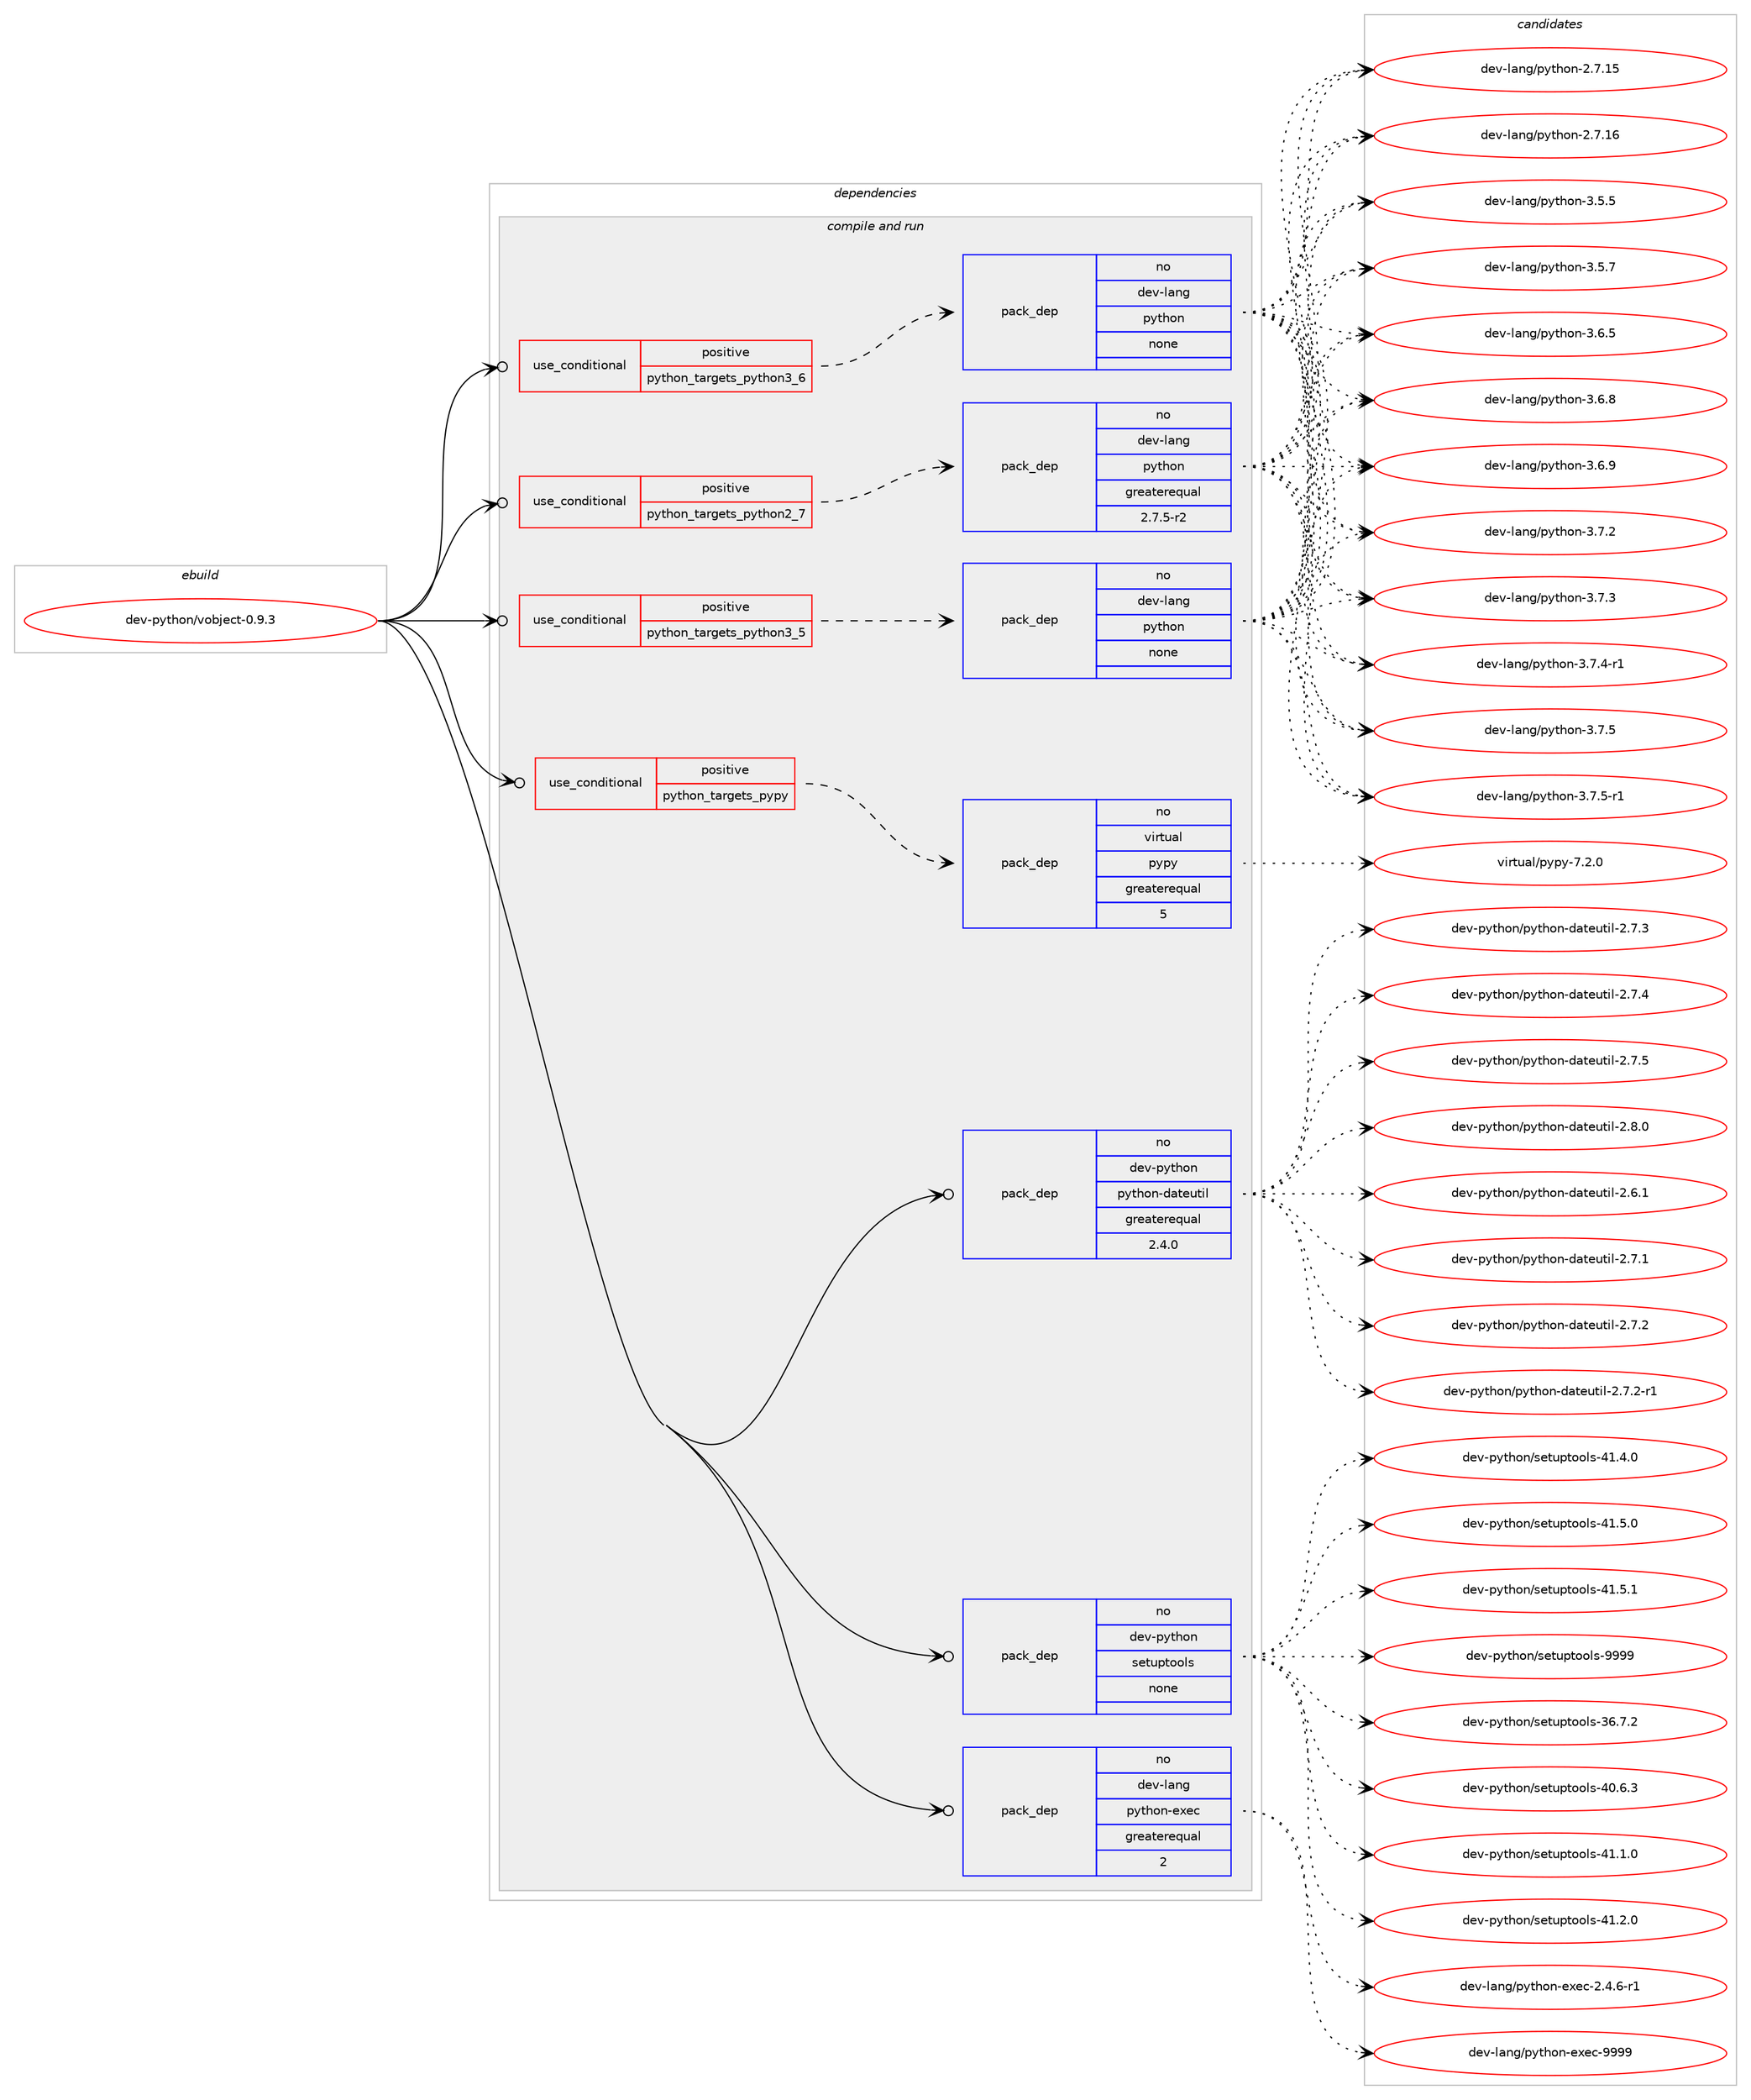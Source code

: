digraph prolog {

# *************
# Graph options
# *************

newrank=true;
concentrate=true;
compound=true;
graph [rankdir=LR,fontname=Helvetica,fontsize=10,ranksep=1.5];#, ranksep=2.5, nodesep=0.2];
edge  [arrowhead=vee];
node  [fontname=Helvetica,fontsize=10];

# **********
# The ebuild
# **********

subgraph cluster_leftcol {
color=gray;
rank=same;
label=<<i>ebuild</i>>;
id [label="dev-python/vobject-0.9.3", color=red, width=4, href="../dev-python/vobject-0.9.3.svg"];
}

# ****************
# The dependencies
# ****************

subgraph cluster_midcol {
color=gray;
label=<<i>dependencies</i>>;
subgraph cluster_compile {
fillcolor="#eeeeee";
style=filled;
label=<<i>compile</i>>;
}
subgraph cluster_compileandrun {
fillcolor="#eeeeee";
style=filled;
label=<<i>compile and run</i>>;
subgraph cond151182 {
dependency643111 [label=<<TABLE BORDER="0" CELLBORDER="1" CELLSPACING="0" CELLPADDING="4"><TR><TD ROWSPAN="3" CELLPADDING="10">use_conditional</TD></TR><TR><TD>positive</TD></TR><TR><TD>python_targets_pypy</TD></TR></TABLE>>, shape=none, color=red];
subgraph pack480040 {
dependency643112 [label=<<TABLE BORDER="0" CELLBORDER="1" CELLSPACING="0" CELLPADDING="4" WIDTH="220"><TR><TD ROWSPAN="6" CELLPADDING="30">pack_dep</TD></TR><TR><TD WIDTH="110">no</TD></TR><TR><TD>virtual</TD></TR><TR><TD>pypy</TD></TR><TR><TD>greaterequal</TD></TR><TR><TD>5</TD></TR></TABLE>>, shape=none, color=blue];
}
dependency643111:e -> dependency643112:w [weight=20,style="dashed",arrowhead="vee"];
}
id:e -> dependency643111:w [weight=20,style="solid",arrowhead="odotvee"];
subgraph cond151183 {
dependency643113 [label=<<TABLE BORDER="0" CELLBORDER="1" CELLSPACING="0" CELLPADDING="4"><TR><TD ROWSPAN="3" CELLPADDING="10">use_conditional</TD></TR><TR><TD>positive</TD></TR><TR><TD>python_targets_python2_7</TD></TR></TABLE>>, shape=none, color=red];
subgraph pack480041 {
dependency643114 [label=<<TABLE BORDER="0" CELLBORDER="1" CELLSPACING="0" CELLPADDING="4" WIDTH="220"><TR><TD ROWSPAN="6" CELLPADDING="30">pack_dep</TD></TR><TR><TD WIDTH="110">no</TD></TR><TR><TD>dev-lang</TD></TR><TR><TD>python</TD></TR><TR><TD>greaterequal</TD></TR><TR><TD>2.7.5-r2</TD></TR></TABLE>>, shape=none, color=blue];
}
dependency643113:e -> dependency643114:w [weight=20,style="dashed",arrowhead="vee"];
}
id:e -> dependency643113:w [weight=20,style="solid",arrowhead="odotvee"];
subgraph cond151184 {
dependency643115 [label=<<TABLE BORDER="0" CELLBORDER="1" CELLSPACING="0" CELLPADDING="4"><TR><TD ROWSPAN="3" CELLPADDING="10">use_conditional</TD></TR><TR><TD>positive</TD></TR><TR><TD>python_targets_python3_5</TD></TR></TABLE>>, shape=none, color=red];
subgraph pack480042 {
dependency643116 [label=<<TABLE BORDER="0" CELLBORDER="1" CELLSPACING="0" CELLPADDING="4" WIDTH="220"><TR><TD ROWSPAN="6" CELLPADDING="30">pack_dep</TD></TR><TR><TD WIDTH="110">no</TD></TR><TR><TD>dev-lang</TD></TR><TR><TD>python</TD></TR><TR><TD>none</TD></TR><TR><TD></TD></TR></TABLE>>, shape=none, color=blue];
}
dependency643115:e -> dependency643116:w [weight=20,style="dashed",arrowhead="vee"];
}
id:e -> dependency643115:w [weight=20,style="solid",arrowhead="odotvee"];
subgraph cond151185 {
dependency643117 [label=<<TABLE BORDER="0" CELLBORDER="1" CELLSPACING="0" CELLPADDING="4"><TR><TD ROWSPAN="3" CELLPADDING="10">use_conditional</TD></TR><TR><TD>positive</TD></TR><TR><TD>python_targets_python3_6</TD></TR></TABLE>>, shape=none, color=red];
subgraph pack480043 {
dependency643118 [label=<<TABLE BORDER="0" CELLBORDER="1" CELLSPACING="0" CELLPADDING="4" WIDTH="220"><TR><TD ROWSPAN="6" CELLPADDING="30">pack_dep</TD></TR><TR><TD WIDTH="110">no</TD></TR><TR><TD>dev-lang</TD></TR><TR><TD>python</TD></TR><TR><TD>none</TD></TR><TR><TD></TD></TR></TABLE>>, shape=none, color=blue];
}
dependency643117:e -> dependency643118:w [weight=20,style="dashed",arrowhead="vee"];
}
id:e -> dependency643117:w [weight=20,style="solid",arrowhead="odotvee"];
subgraph pack480044 {
dependency643119 [label=<<TABLE BORDER="0" CELLBORDER="1" CELLSPACING="0" CELLPADDING="4" WIDTH="220"><TR><TD ROWSPAN="6" CELLPADDING="30">pack_dep</TD></TR><TR><TD WIDTH="110">no</TD></TR><TR><TD>dev-lang</TD></TR><TR><TD>python-exec</TD></TR><TR><TD>greaterequal</TD></TR><TR><TD>2</TD></TR></TABLE>>, shape=none, color=blue];
}
id:e -> dependency643119:w [weight=20,style="solid",arrowhead="odotvee"];
subgraph pack480045 {
dependency643120 [label=<<TABLE BORDER="0" CELLBORDER="1" CELLSPACING="0" CELLPADDING="4" WIDTH="220"><TR><TD ROWSPAN="6" CELLPADDING="30">pack_dep</TD></TR><TR><TD WIDTH="110">no</TD></TR><TR><TD>dev-python</TD></TR><TR><TD>python-dateutil</TD></TR><TR><TD>greaterequal</TD></TR><TR><TD>2.4.0</TD></TR></TABLE>>, shape=none, color=blue];
}
id:e -> dependency643120:w [weight=20,style="solid",arrowhead="odotvee"];
subgraph pack480046 {
dependency643121 [label=<<TABLE BORDER="0" CELLBORDER="1" CELLSPACING="0" CELLPADDING="4" WIDTH="220"><TR><TD ROWSPAN="6" CELLPADDING="30">pack_dep</TD></TR><TR><TD WIDTH="110">no</TD></TR><TR><TD>dev-python</TD></TR><TR><TD>setuptools</TD></TR><TR><TD>none</TD></TR><TR><TD></TD></TR></TABLE>>, shape=none, color=blue];
}
id:e -> dependency643121:w [weight=20,style="solid",arrowhead="odotvee"];
}
subgraph cluster_run {
fillcolor="#eeeeee";
style=filled;
label=<<i>run</i>>;
}
}

# **************
# The candidates
# **************

subgraph cluster_choices {
rank=same;
color=gray;
label=<<i>candidates</i>>;

subgraph choice480040 {
color=black;
nodesep=1;
choice1181051141161179710847112121112121455546504648 [label="virtual/pypy-7.2.0", color=red, width=4,href="../virtual/pypy-7.2.0.svg"];
dependency643112:e -> choice1181051141161179710847112121112121455546504648:w [style=dotted,weight="100"];
}
subgraph choice480041 {
color=black;
nodesep=1;
choice10010111845108971101034711212111610411111045504655464953 [label="dev-lang/python-2.7.15", color=red, width=4,href="../dev-lang/python-2.7.15.svg"];
choice10010111845108971101034711212111610411111045504655464954 [label="dev-lang/python-2.7.16", color=red, width=4,href="../dev-lang/python-2.7.16.svg"];
choice100101118451089711010347112121116104111110455146534653 [label="dev-lang/python-3.5.5", color=red, width=4,href="../dev-lang/python-3.5.5.svg"];
choice100101118451089711010347112121116104111110455146534655 [label="dev-lang/python-3.5.7", color=red, width=4,href="../dev-lang/python-3.5.7.svg"];
choice100101118451089711010347112121116104111110455146544653 [label="dev-lang/python-3.6.5", color=red, width=4,href="../dev-lang/python-3.6.5.svg"];
choice100101118451089711010347112121116104111110455146544656 [label="dev-lang/python-3.6.8", color=red, width=4,href="../dev-lang/python-3.6.8.svg"];
choice100101118451089711010347112121116104111110455146544657 [label="dev-lang/python-3.6.9", color=red, width=4,href="../dev-lang/python-3.6.9.svg"];
choice100101118451089711010347112121116104111110455146554650 [label="dev-lang/python-3.7.2", color=red, width=4,href="../dev-lang/python-3.7.2.svg"];
choice100101118451089711010347112121116104111110455146554651 [label="dev-lang/python-3.7.3", color=red, width=4,href="../dev-lang/python-3.7.3.svg"];
choice1001011184510897110103471121211161041111104551465546524511449 [label="dev-lang/python-3.7.4-r1", color=red, width=4,href="../dev-lang/python-3.7.4-r1.svg"];
choice100101118451089711010347112121116104111110455146554653 [label="dev-lang/python-3.7.5", color=red, width=4,href="../dev-lang/python-3.7.5.svg"];
choice1001011184510897110103471121211161041111104551465546534511449 [label="dev-lang/python-3.7.5-r1", color=red, width=4,href="../dev-lang/python-3.7.5-r1.svg"];
dependency643114:e -> choice10010111845108971101034711212111610411111045504655464953:w [style=dotted,weight="100"];
dependency643114:e -> choice10010111845108971101034711212111610411111045504655464954:w [style=dotted,weight="100"];
dependency643114:e -> choice100101118451089711010347112121116104111110455146534653:w [style=dotted,weight="100"];
dependency643114:e -> choice100101118451089711010347112121116104111110455146534655:w [style=dotted,weight="100"];
dependency643114:e -> choice100101118451089711010347112121116104111110455146544653:w [style=dotted,weight="100"];
dependency643114:e -> choice100101118451089711010347112121116104111110455146544656:w [style=dotted,weight="100"];
dependency643114:e -> choice100101118451089711010347112121116104111110455146544657:w [style=dotted,weight="100"];
dependency643114:e -> choice100101118451089711010347112121116104111110455146554650:w [style=dotted,weight="100"];
dependency643114:e -> choice100101118451089711010347112121116104111110455146554651:w [style=dotted,weight="100"];
dependency643114:e -> choice1001011184510897110103471121211161041111104551465546524511449:w [style=dotted,weight="100"];
dependency643114:e -> choice100101118451089711010347112121116104111110455146554653:w [style=dotted,weight="100"];
dependency643114:e -> choice1001011184510897110103471121211161041111104551465546534511449:w [style=dotted,weight="100"];
}
subgraph choice480042 {
color=black;
nodesep=1;
choice10010111845108971101034711212111610411111045504655464953 [label="dev-lang/python-2.7.15", color=red, width=4,href="../dev-lang/python-2.7.15.svg"];
choice10010111845108971101034711212111610411111045504655464954 [label="dev-lang/python-2.7.16", color=red, width=4,href="../dev-lang/python-2.7.16.svg"];
choice100101118451089711010347112121116104111110455146534653 [label="dev-lang/python-3.5.5", color=red, width=4,href="../dev-lang/python-3.5.5.svg"];
choice100101118451089711010347112121116104111110455146534655 [label="dev-lang/python-3.5.7", color=red, width=4,href="../dev-lang/python-3.5.7.svg"];
choice100101118451089711010347112121116104111110455146544653 [label="dev-lang/python-3.6.5", color=red, width=4,href="../dev-lang/python-3.6.5.svg"];
choice100101118451089711010347112121116104111110455146544656 [label="dev-lang/python-3.6.8", color=red, width=4,href="../dev-lang/python-3.6.8.svg"];
choice100101118451089711010347112121116104111110455146544657 [label="dev-lang/python-3.6.9", color=red, width=4,href="../dev-lang/python-3.6.9.svg"];
choice100101118451089711010347112121116104111110455146554650 [label="dev-lang/python-3.7.2", color=red, width=4,href="../dev-lang/python-3.7.2.svg"];
choice100101118451089711010347112121116104111110455146554651 [label="dev-lang/python-3.7.3", color=red, width=4,href="../dev-lang/python-3.7.3.svg"];
choice1001011184510897110103471121211161041111104551465546524511449 [label="dev-lang/python-3.7.4-r1", color=red, width=4,href="../dev-lang/python-3.7.4-r1.svg"];
choice100101118451089711010347112121116104111110455146554653 [label="dev-lang/python-3.7.5", color=red, width=4,href="../dev-lang/python-3.7.5.svg"];
choice1001011184510897110103471121211161041111104551465546534511449 [label="dev-lang/python-3.7.5-r1", color=red, width=4,href="../dev-lang/python-3.7.5-r1.svg"];
dependency643116:e -> choice10010111845108971101034711212111610411111045504655464953:w [style=dotted,weight="100"];
dependency643116:e -> choice10010111845108971101034711212111610411111045504655464954:w [style=dotted,weight="100"];
dependency643116:e -> choice100101118451089711010347112121116104111110455146534653:w [style=dotted,weight="100"];
dependency643116:e -> choice100101118451089711010347112121116104111110455146534655:w [style=dotted,weight="100"];
dependency643116:e -> choice100101118451089711010347112121116104111110455146544653:w [style=dotted,weight="100"];
dependency643116:e -> choice100101118451089711010347112121116104111110455146544656:w [style=dotted,weight="100"];
dependency643116:e -> choice100101118451089711010347112121116104111110455146544657:w [style=dotted,weight="100"];
dependency643116:e -> choice100101118451089711010347112121116104111110455146554650:w [style=dotted,weight="100"];
dependency643116:e -> choice100101118451089711010347112121116104111110455146554651:w [style=dotted,weight="100"];
dependency643116:e -> choice1001011184510897110103471121211161041111104551465546524511449:w [style=dotted,weight="100"];
dependency643116:e -> choice100101118451089711010347112121116104111110455146554653:w [style=dotted,weight="100"];
dependency643116:e -> choice1001011184510897110103471121211161041111104551465546534511449:w [style=dotted,weight="100"];
}
subgraph choice480043 {
color=black;
nodesep=1;
choice10010111845108971101034711212111610411111045504655464953 [label="dev-lang/python-2.7.15", color=red, width=4,href="../dev-lang/python-2.7.15.svg"];
choice10010111845108971101034711212111610411111045504655464954 [label="dev-lang/python-2.7.16", color=red, width=4,href="../dev-lang/python-2.7.16.svg"];
choice100101118451089711010347112121116104111110455146534653 [label="dev-lang/python-3.5.5", color=red, width=4,href="../dev-lang/python-3.5.5.svg"];
choice100101118451089711010347112121116104111110455146534655 [label="dev-lang/python-3.5.7", color=red, width=4,href="../dev-lang/python-3.5.7.svg"];
choice100101118451089711010347112121116104111110455146544653 [label="dev-lang/python-3.6.5", color=red, width=4,href="../dev-lang/python-3.6.5.svg"];
choice100101118451089711010347112121116104111110455146544656 [label="dev-lang/python-3.6.8", color=red, width=4,href="../dev-lang/python-3.6.8.svg"];
choice100101118451089711010347112121116104111110455146544657 [label="dev-lang/python-3.6.9", color=red, width=4,href="../dev-lang/python-3.6.9.svg"];
choice100101118451089711010347112121116104111110455146554650 [label="dev-lang/python-3.7.2", color=red, width=4,href="../dev-lang/python-3.7.2.svg"];
choice100101118451089711010347112121116104111110455146554651 [label="dev-lang/python-3.7.3", color=red, width=4,href="../dev-lang/python-3.7.3.svg"];
choice1001011184510897110103471121211161041111104551465546524511449 [label="dev-lang/python-3.7.4-r1", color=red, width=4,href="../dev-lang/python-3.7.4-r1.svg"];
choice100101118451089711010347112121116104111110455146554653 [label="dev-lang/python-3.7.5", color=red, width=4,href="../dev-lang/python-3.7.5.svg"];
choice1001011184510897110103471121211161041111104551465546534511449 [label="dev-lang/python-3.7.5-r1", color=red, width=4,href="../dev-lang/python-3.7.5-r1.svg"];
dependency643118:e -> choice10010111845108971101034711212111610411111045504655464953:w [style=dotted,weight="100"];
dependency643118:e -> choice10010111845108971101034711212111610411111045504655464954:w [style=dotted,weight="100"];
dependency643118:e -> choice100101118451089711010347112121116104111110455146534653:w [style=dotted,weight="100"];
dependency643118:e -> choice100101118451089711010347112121116104111110455146534655:w [style=dotted,weight="100"];
dependency643118:e -> choice100101118451089711010347112121116104111110455146544653:w [style=dotted,weight="100"];
dependency643118:e -> choice100101118451089711010347112121116104111110455146544656:w [style=dotted,weight="100"];
dependency643118:e -> choice100101118451089711010347112121116104111110455146544657:w [style=dotted,weight="100"];
dependency643118:e -> choice100101118451089711010347112121116104111110455146554650:w [style=dotted,weight="100"];
dependency643118:e -> choice100101118451089711010347112121116104111110455146554651:w [style=dotted,weight="100"];
dependency643118:e -> choice1001011184510897110103471121211161041111104551465546524511449:w [style=dotted,weight="100"];
dependency643118:e -> choice100101118451089711010347112121116104111110455146554653:w [style=dotted,weight="100"];
dependency643118:e -> choice1001011184510897110103471121211161041111104551465546534511449:w [style=dotted,weight="100"];
}
subgraph choice480044 {
color=black;
nodesep=1;
choice10010111845108971101034711212111610411111045101120101994550465246544511449 [label="dev-lang/python-exec-2.4.6-r1", color=red, width=4,href="../dev-lang/python-exec-2.4.6-r1.svg"];
choice10010111845108971101034711212111610411111045101120101994557575757 [label="dev-lang/python-exec-9999", color=red, width=4,href="../dev-lang/python-exec-9999.svg"];
dependency643119:e -> choice10010111845108971101034711212111610411111045101120101994550465246544511449:w [style=dotted,weight="100"];
dependency643119:e -> choice10010111845108971101034711212111610411111045101120101994557575757:w [style=dotted,weight="100"];
}
subgraph choice480045 {
color=black;
nodesep=1;
choice10010111845112121116104111110471121211161041111104510097116101117116105108455046544649 [label="dev-python/python-dateutil-2.6.1", color=red, width=4,href="../dev-python/python-dateutil-2.6.1.svg"];
choice10010111845112121116104111110471121211161041111104510097116101117116105108455046554649 [label="dev-python/python-dateutil-2.7.1", color=red, width=4,href="../dev-python/python-dateutil-2.7.1.svg"];
choice10010111845112121116104111110471121211161041111104510097116101117116105108455046554650 [label="dev-python/python-dateutil-2.7.2", color=red, width=4,href="../dev-python/python-dateutil-2.7.2.svg"];
choice100101118451121211161041111104711212111610411111045100971161011171161051084550465546504511449 [label="dev-python/python-dateutil-2.7.2-r1", color=red, width=4,href="../dev-python/python-dateutil-2.7.2-r1.svg"];
choice10010111845112121116104111110471121211161041111104510097116101117116105108455046554651 [label="dev-python/python-dateutil-2.7.3", color=red, width=4,href="../dev-python/python-dateutil-2.7.3.svg"];
choice10010111845112121116104111110471121211161041111104510097116101117116105108455046554652 [label="dev-python/python-dateutil-2.7.4", color=red, width=4,href="../dev-python/python-dateutil-2.7.4.svg"];
choice10010111845112121116104111110471121211161041111104510097116101117116105108455046554653 [label="dev-python/python-dateutil-2.7.5", color=red, width=4,href="../dev-python/python-dateutil-2.7.5.svg"];
choice10010111845112121116104111110471121211161041111104510097116101117116105108455046564648 [label="dev-python/python-dateutil-2.8.0", color=red, width=4,href="../dev-python/python-dateutil-2.8.0.svg"];
dependency643120:e -> choice10010111845112121116104111110471121211161041111104510097116101117116105108455046544649:w [style=dotted,weight="100"];
dependency643120:e -> choice10010111845112121116104111110471121211161041111104510097116101117116105108455046554649:w [style=dotted,weight="100"];
dependency643120:e -> choice10010111845112121116104111110471121211161041111104510097116101117116105108455046554650:w [style=dotted,weight="100"];
dependency643120:e -> choice100101118451121211161041111104711212111610411111045100971161011171161051084550465546504511449:w [style=dotted,weight="100"];
dependency643120:e -> choice10010111845112121116104111110471121211161041111104510097116101117116105108455046554651:w [style=dotted,weight="100"];
dependency643120:e -> choice10010111845112121116104111110471121211161041111104510097116101117116105108455046554652:w [style=dotted,weight="100"];
dependency643120:e -> choice10010111845112121116104111110471121211161041111104510097116101117116105108455046554653:w [style=dotted,weight="100"];
dependency643120:e -> choice10010111845112121116104111110471121211161041111104510097116101117116105108455046564648:w [style=dotted,weight="100"];
}
subgraph choice480046 {
color=black;
nodesep=1;
choice100101118451121211161041111104711510111611711211611111110811545515446554650 [label="dev-python/setuptools-36.7.2", color=red, width=4,href="../dev-python/setuptools-36.7.2.svg"];
choice100101118451121211161041111104711510111611711211611111110811545524846544651 [label="dev-python/setuptools-40.6.3", color=red, width=4,href="../dev-python/setuptools-40.6.3.svg"];
choice100101118451121211161041111104711510111611711211611111110811545524946494648 [label="dev-python/setuptools-41.1.0", color=red, width=4,href="../dev-python/setuptools-41.1.0.svg"];
choice100101118451121211161041111104711510111611711211611111110811545524946504648 [label="dev-python/setuptools-41.2.0", color=red, width=4,href="../dev-python/setuptools-41.2.0.svg"];
choice100101118451121211161041111104711510111611711211611111110811545524946524648 [label="dev-python/setuptools-41.4.0", color=red, width=4,href="../dev-python/setuptools-41.4.0.svg"];
choice100101118451121211161041111104711510111611711211611111110811545524946534648 [label="dev-python/setuptools-41.5.0", color=red, width=4,href="../dev-python/setuptools-41.5.0.svg"];
choice100101118451121211161041111104711510111611711211611111110811545524946534649 [label="dev-python/setuptools-41.5.1", color=red, width=4,href="../dev-python/setuptools-41.5.1.svg"];
choice10010111845112121116104111110471151011161171121161111111081154557575757 [label="dev-python/setuptools-9999", color=red, width=4,href="../dev-python/setuptools-9999.svg"];
dependency643121:e -> choice100101118451121211161041111104711510111611711211611111110811545515446554650:w [style=dotted,weight="100"];
dependency643121:e -> choice100101118451121211161041111104711510111611711211611111110811545524846544651:w [style=dotted,weight="100"];
dependency643121:e -> choice100101118451121211161041111104711510111611711211611111110811545524946494648:w [style=dotted,weight="100"];
dependency643121:e -> choice100101118451121211161041111104711510111611711211611111110811545524946504648:w [style=dotted,weight="100"];
dependency643121:e -> choice100101118451121211161041111104711510111611711211611111110811545524946524648:w [style=dotted,weight="100"];
dependency643121:e -> choice100101118451121211161041111104711510111611711211611111110811545524946534648:w [style=dotted,weight="100"];
dependency643121:e -> choice100101118451121211161041111104711510111611711211611111110811545524946534649:w [style=dotted,weight="100"];
dependency643121:e -> choice10010111845112121116104111110471151011161171121161111111081154557575757:w [style=dotted,weight="100"];
}
}

}

